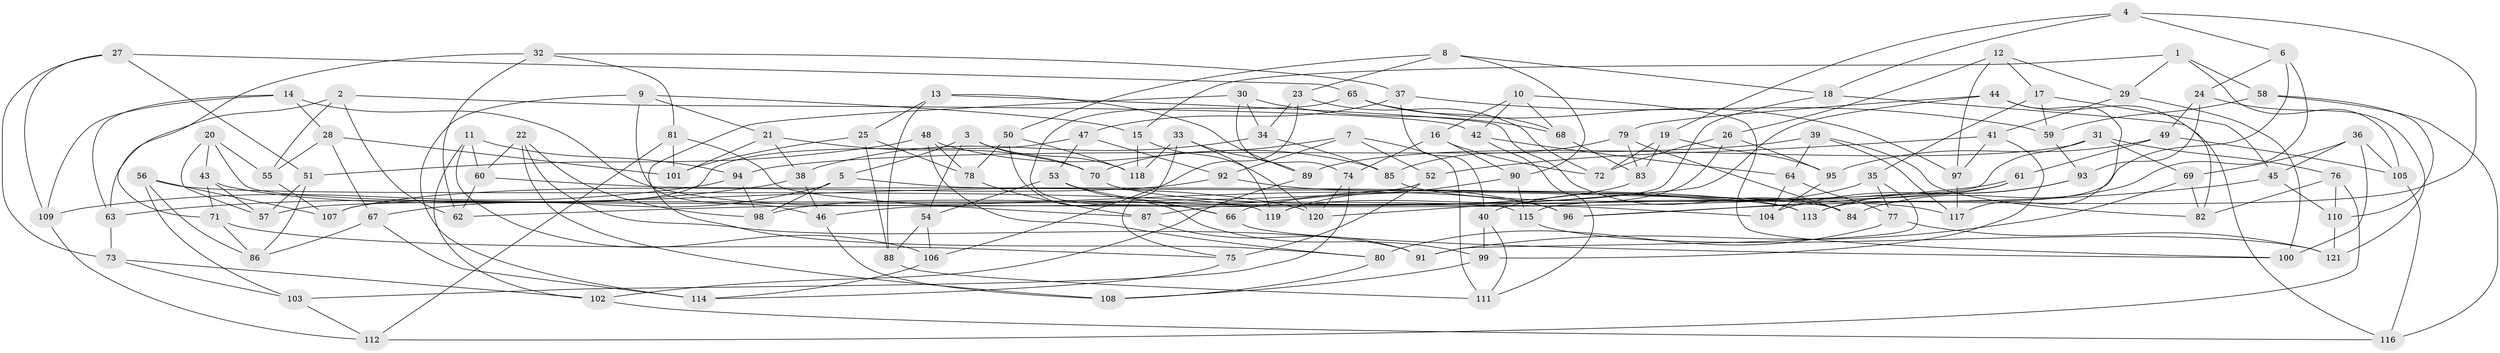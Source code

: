 // Generated by graph-tools (version 1.1) at 2025/58/03/09/25 04:58:25]
// undirected, 121 vertices, 242 edges
graph export_dot {
graph [start="1"]
  node [color=gray90,style=filled];
  1;
  2;
  3;
  4;
  5;
  6;
  7;
  8;
  9;
  10;
  11;
  12;
  13;
  14;
  15;
  16;
  17;
  18;
  19;
  20;
  21;
  22;
  23;
  24;
  25;
  26;
  27;
  28;
  29;
  30;
  31;
  32;
  33;
  34;
  35;
  36;
  37;
  38;
  39;
  40;
  41;
  42;
  43;
  44;
  45;
  46;
  47;
  48;
  49;
  50;
  51;
  52;
  53;
  54;
  55;
  56;
  57;
  58;
  59;
  60;
  61;
  62;
  63;
  64;
  65;
  66;
  67;
  68;
  69;
  70;
  71;
  72;
  73;
  74;
  75;
  76;
  77;
  78;
  79;
  80;
  81;
  82;
  83;
  84;
  85;
  86;
  87;
  88;
  89;
  90;
  91;
  92;
  93;
  94;
  95;
  96;
  97;
  98;
  99;
  100;
  101;
  102;
  103;
  104;
  105;
  106;
  107;
  108;
  109;
  110;
  111;
  112;
  113;
  114;
  115;
  116;
  117;
  118;
  119;
  120;
  121;
  1 -- 29;
  1 -- 105;
  1 -- 15;
  1 -- 58;
  2 -- 63;
  2 -- 42;
  2 -- 62;
  2 -- 55;
  3 -- 54;
  3 -- 5;
  3 -- 118;
  3 -- 70;
  4 -- 18;
  4 -- 115;
  4 -- 19;
  4 -- 6;
  5 -- 84;
  5 -- 67;
  5 -- 98;
  6 -- 24;
  6 -- 113;
  6 -- 84;
  7 -- 70;
  7 -- 52;
  7 -- 111;
  7 -- 92;
  8 -- 50;
  8 -- 90;
  8 -- 18;
  8 -- 23;
  9 -- 114;
  9 -- 46;
  9 -- 21;
  9 -- 15;
  10 -- 42;
  10 -- 16;
  10 -- 68;
  10 -- 100;
  11 -- 106;
  11 -- 102;
  11 -- 60;
  11 -- 94;
  12 -- 29;
  12 -- 26;
  12 -- 17;
  12 -- 97;
  13 -- 25;
  13 -- 88;
  13 -- 84;
  13 -- 89;
  14 -- 109;
  14 -- 28;
  14 -- 96;
  14 -- 63;
  15 -- 120;
  15 -- 118;
  16 -- 74;
  16 -- 90;
  16 -- 72;
  17 -- 59;
  17 -- 45;
  17 -- 35;
  18 -- 116;
  18 -- 87;
  19 -- 95;
  19 -- 72;
  19 -- 83;
  20 -- 115;
  20 -- 55;
  20 -- 43;
  20 -- 57;
  21 -- 38;
  21 -- 70;
  21 -- 101;
  22 -- 60;
  22 -- 98;
  22 -- 91;
  22 -- 108;
  23 -- 72;
  23 -- 106;
  23 -- 34;
  24 -- 93;
  24 -- 121;
  24 -- 49;
  25 -- 78;
  25 -- 101;
  25 -- 88;
  26 -- 72;
  26 -- 119;
  26 -- 95;
  27 -- 109;
  27 -- 65;
  27 -- 73;
  27 -- 51;
  28 -- 55;
  28 -- 67;
  28 -- 101;
  29 -- 41;
  29 -- 100;
  30 -- 74;
  30 -- 68;
  30 -- 80;
  30 -- 34;
  31 -- 89;
  31 -- 69;
  31 -- 76;
  31 -- 46;
  32 -- 71;
  32 -- 81;
  32 -- 37;
  32 -- 62;
  33 -- 119;
  33 -- 89;
  33 -- 118;
  33 -- 75;
  34 -- 38;
  34 -- 85;
  35 -- 91;
  35 -- 77;
  35 -- 40;
  36 -- 45;
  36 -- 69;
  36 -- 105;
  36 -- 100;
  37 -- 47;
  37 -- 40;
  37 -- 59;
  38 -- 46;
  38 -- 63;
  39 -- 94;
  39 -- 64;
  39 -- 117;
  39 -- 82;
  40 -- 111;
  40 -- 99;
  41 -- 99;
  41 -- 52;
  41 -- 97;
  42 -- 111;
  42 -- 64;
  43 -- 57;
  43 -- 120;
  43 -- 71;
  44 -- 117;
  44 -- 120;
  44 -- 79;
  44 -- 82;
  45 -- 96;
  45 -- 110;
  46 -- 108;
  47 -- 92;
  47 -- 107;
  47 -- 53;
  48 -- 51;
  48 -- 80;
  48 -- 85;
  48 -- 78;
  49 -- 61;
  49 -- 95;
  49 -- 105;
  50 -- 118;
  50 -- 99;
  50 -- 78;
  51 -- 86;
  51 -- 57;
  52 -- 57;
  52 -- 75;
  53 -- 96;
  53 -- 54;
  53 -- 66;
  54 -- 88;
  54 -- 106;
  55 -- 107;
  56 -- 119;
  56 -- 103;
  56 -- 86;
  56 -- 107;
  58 -- 59;
  58 -- 110;
  58 -- 116;
  59 -- 93;
  60 -- 113;
  60 -- 62;
  61 -- 96;
  61 -- 62;
  61 -- 66;
  63 -- 73;
  64 -- 104;
  64 -- 77;
  65 -- 97;
  65 -- 66;
  65 -- 68;
  66 -- 100;
  67 -- 114;
  67 -- 86;
  68 -- 83;
  69 -- 82;
  69 -- 91;
  70 -- 104;
  71 -- 75;
  71 -- 86;
  73 -- 102;
  73 -- 103;
  74 -- 120;
  74 -- 103;
  75 -- 114;
  76 -- 110;
  76 -- 112;
  76 -- 82;
  77 -- 80;
  77 -- 121;
  78 -- 87;
  79 -- 84;
  79 -- 83;
  79 -- 85;
  80 -- 108;
  81 -- 87;
  81 -- 112;
  81 -- 101;
  83 -- 98;
  85 -- 117;
  87 -- 91;
  88 -- 111;
  89 -- 102;
  90 -- 119;
  90 -- 115;
  92 -- 107;
  92 -- 113;
  93 -- 113;
  93 -- 104;
  94 -- 109;
  94 -- 98;
  95 -- 104;
  97 -- 117;
  99 -- 108;
  102 -- 116;
  103 -- 112;
  105 -- 116;
  106 -- 114;
  109 -- 112;
  110 -- 121;
  115 -- 121;
}
